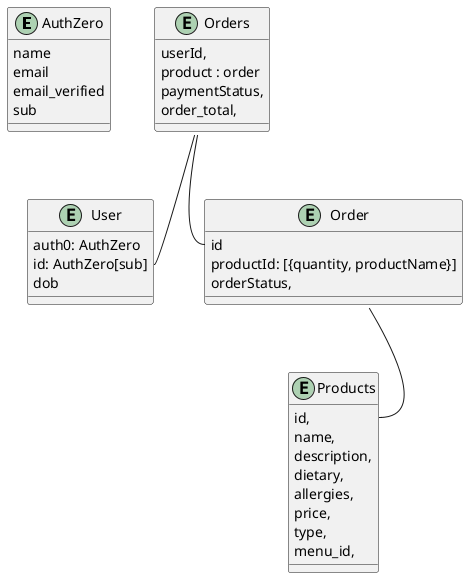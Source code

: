 
@startuml Restaurants 


entity AuthZero {
name 
email 
email_verified
sub 
}

entity User {
    auth0: AuthZero
    id: AuthZero[sub]
    dob
}
entity Products {
    id,
    name,
    description,
    dietary,
    allergies,
    price,
    type,
    menu_id,
}

entity Orders {
    userId,
    product : order
    paymentStatus,
    order_total,

}
entity Order {
    id
    productId: [{quantity, productName}]
    orderStatus,
}

Orders::user_id -- User::id
Orders::orders_id -- Order::id
Order::order_id -- Products::id

@enduml
